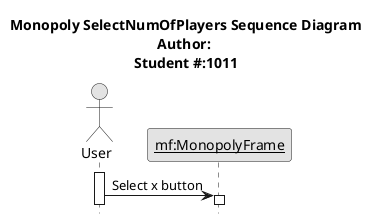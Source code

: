 @startuml Monopoly SelectNumOfPlayers Sequence Diagram

title Monopoly SelectNumOfPlayers Sequence Diagram\nAuthor: \nStudent #:1011

hide footbox
skinparam monochrome true

actor User as User
participant "<u>mf:MonopolyFrame" as mf

activate User
User -> mf: Select x button
activate mf

@enduml